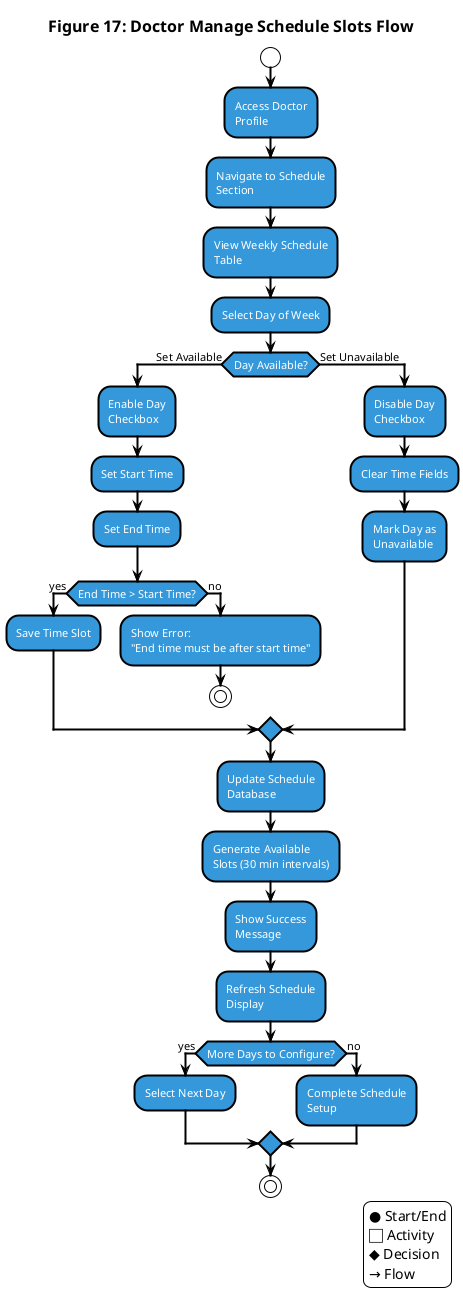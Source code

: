 @startuml Doctor_Manage_Slots_Activity
!theme plain
skinparam backgroundColor white
skinparam activityBorderColor black
skinparam activityBackgroundColor #3498db
skinparam startColor black
skinparam endColor black
skinparam decisionBorderColor black
skinparam decisionBackgroundColor white
skinparam arrowColor black
skinparam activityFontColor white
skinparam decisionFontColor black
skinparam activityFontSize 11
skinparam decisionFontSize 10
skinparam titleFontSize 16
skinparam titleFontColor black
skinparam activityBorderThickness 2
skinparam decisionBorderThickness 2
skinparam arrowThickness 2
skinparam shadowing false

title Figure 17: Doctor Manage Schedule Slots Flow

start

:Access Doctor\nProfile;

:Navigate to Schedule\nSection;

:View Weekly Schedule\nTable;

:Select Day of Week;

if (Day Available?) then (Set Available)
  :Enable Day\nCheckbox;
  
  :Set Start Time;
  
  :Set End Time;
  
  if (End Time > Start Time?) then (yes)
    :Save Time Slot;
  else (no)
    :Show Error:\n"End time must be after start time";
    
    stop
  endif

else (Set Unavailable)
  :Disable Day\nCheckbox;
  
  :Clear Time Fields;
  
  :Mark Day as\nUnavailable;
endif

:Update Schedule\nDatabase;

:Generate Available\nSlots (30 min intervals);

:Show Success\nMessage;

:Refresh Schedule\nDisplay;

if (More Days to Configure?) then (yes)
  :Select Next Day;
else (no)
  :Complete Schedule\nSetup;
endif

stop

legend right
● Start/End
⬜ Activity
◆ Decision
→ Flow
endlegend

@enduml 
